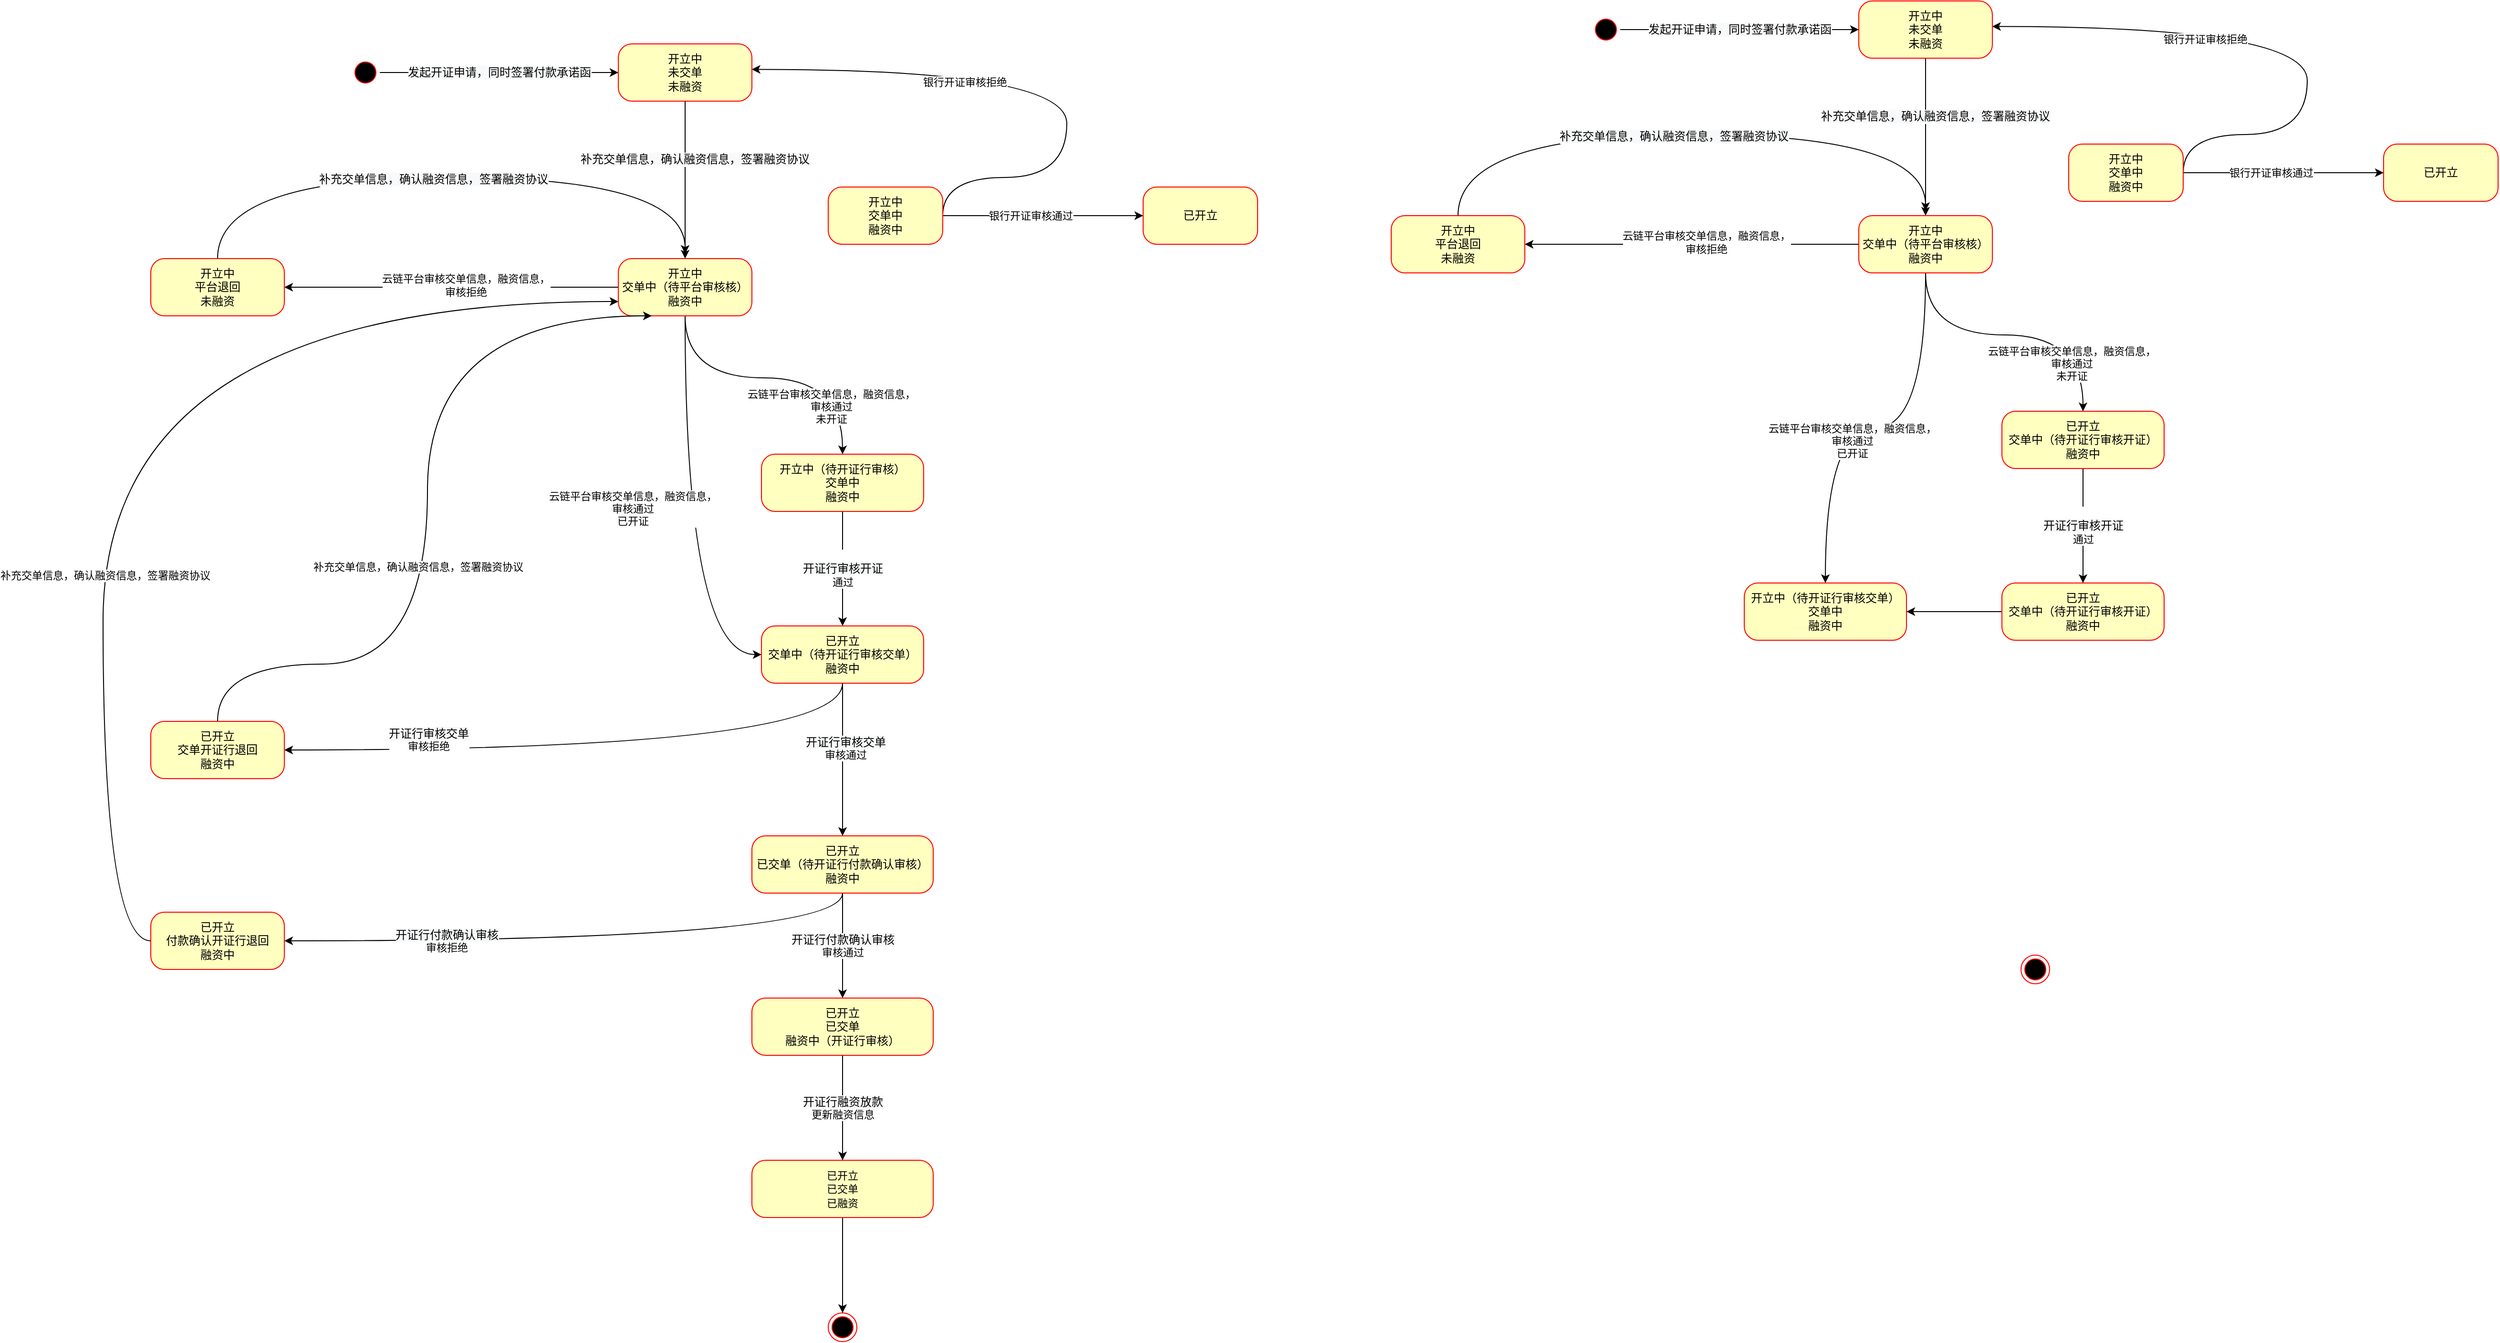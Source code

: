<mxfile version="20.2.7" type="github">
  <diagram name="Page-1" id="58cdce13-f638-feb5-8d6f-7d28b1aa9fa0">
    <mxGraphModel dx="6075" dy="3018" grid="1" gridSize="10" guides="1" tooltips="1" connect="1" arrows="1" fold="1" page="1" pageScale="1" pageWidth="1100" pageHeight="850" background="none" math="0" shadow="0">
      <root>
        <mxCell id="0" />
        <mxCell id="1" parent="0" />
        <mxCell id="3uuwmfyDLf794Hl5ZCdL-16" style="edgeStyle=orthogonalEdgeStyle;curved=1;rounded=0;orthogonalLoop=1;jettySize=auto;html=1;entryX=0;entryY=0.5;entryDx=0;entryDy=0;" parent="1" source="382b91b5511bd0f7-1" target="3uuwmfyDLf794Hl5ZCdL-9" edge="1">
          <mxGeometry relative="1" as="geometry" />
        </mxCell>
        <mxCell id="3uuwmfyDLf794Hl5ZCdL-18" value="&lt;span style=&quot;font-size: 12px; text-align: left; background-color: rgb(248, 249, 250);&quot;&gt;发起开证申请，同时签署付款承诺函&lt;/span&gt;" style="edgeLabel;html=1;align=center;verticalAlign=middle;resizable=0;points=[];" parent="3uuwmfyDLf794Hl5ZCdL-16" vertex="1" connectable="0">
          <mxGeometry x="0.077" y="-3" relative="1" as="geometry">
            <mxPoint x="-10" y="-3" as="offset" />
          </mxGeometry>
        </mxCell>
        <mxCell id="382b91b5511bd0f7-1" value="" style="ellipse;html=1;shape=startState;fillColor=#000000;strokeColor=#ff0000;rounded=1;shadow=0;comic=0;labelBackgroundColor=none;fontFamily=Verdana;fontSize=12;fontColor=#000000;align=center;direction=south;" parent="1" vertex="1">
          <mxGeometry x="90" y="-635" width="30" height="30" as="geometry" />
        </mxCell>
        <mxCell id="3uuwmfyDLf794Hl5ZCdL-6" value="银行开证审核通过" style="edgeStyle=orthogonalEdgeStyle;rounded=0;orthogonalLoop=1;jettySize=auto;html=1;curved=1;" parent="1" source="3uuwmfyDLf794Hl5ZCdL-3" target="3uuwmfyDLf794Hl5ZCdL-5" edge="1">
          <mxGeometry x="-0.125" relative="1" as="geometry">
            <mxPoint as="offset" />
          </mxGeometry>
        </mxCell>
        <mxCell id="3uuwmfyDLf794Hl5ZCdL-12" style="edgeStyle=orthogonalEdgeStyle;curved=1;rounded=0;orthogonalLoop=1;jettySize=auto;html=1;entryX=0.999;entryY=0.445;entryDx=0;entryDy=0;entryPerimeter=0;exitX=1;exitY=0.5;exitDx=0;exitDy=0;" parent="1" source="3uuwmfyDLf794Hl5ZCdL-3" target="3uuwmfyDLf794Hl5ZCdL-9" edge="1">
          <mxGeometry relative="1" as="geometry">
            <Array as="points">
              <mxPoint x="710" y="-510" />
              <mxPoint x="840" y="-510" />
              <mxPoint x="840" y="-623" />
            </Array>
          </mxGeometry>
        </mxCell>
        <mxCell id="3uuwmfyDLf794Hl5ZCdL-13" value="银行开证审核拒绝" style="edgeLabel;html=1;align=center;verticalAlign=middle;resizable=0;points=[];" parent="3uuwmfyDLf794Hl5ZCdL-12" vertex="1" connectable="0">
          <mxGeometry x="0.274" y="13" relative="1" as="geometry">
            <mxPoint as="offset" />
          </mxGeometry>
        </mxCell>
        <mxCell id="3uuwmfyDLf794Hl5ZCdL-3" value="开立中&lt;br&gt;交单中&lt;br&gt;融资中" style="rounded=1;whiteSpace=wrap;html=1;arcSize=24;fillColor=#ffffc0;strokeColor=#ff0000;shadow=0;comic=0;labelBackgroundColor=none;fontFamily=Verdana;fontSize=12;fontColor=#000000;align=center;" parent="1" vertex="1">
          <mxGeometry x="590" y="-500" width="120" height="60" as="geometry" />
        </mxCell>
        <mxCell id="3uuwmfyDLf794Hl5ZCdL-5" value="已开立" style="rounded=1;whiteSpace=wrap;html=1;arcSize=24;fillColor=#ffffc0;strokeColor=#ff0000;shadow=0;comic=0;labelBackgroundColor=none;fontFamily=Verdana;fontSize=12;fontColor=#000000;align=center;" parent="1" vertex="1">
          <mxGeometry x="920" y="-500" width="120" height="60" as="geometry" />
        </mxCell>
        <mxCell id="3uuwmfyDLf794Hl5ZCdL-14" style="edgeStyle=orthogonalEdgeStyle;curved=1;rounded=0;orthogonalLoop=1;jettySize=auto;html=1;entryX=0.5;entryY=0;entryDx=0;entryDy=0;" parent="1" source="3uuwmfyDLf794Hl5ZCdL-9" target="3uuwmfyDLf794Hl5ZCdL-19" edge="1">
          <mxGeometry relative="1" as="geometry">
            <Array as="points">
              <mxPoint x="440" y="-430" />
              <mxPoint x="440" y="-430" />
            </Array>
          </mxGeometry>
        </mxCell>
        <mxCell id="3uuwmfyDLf794Hl5ZCdL-15" value="&lt;span style=&quot;font-size: 12px; text-align: left; background-color: rgb(248, 249, 250);&quot;&gt;补充交单信息，确认融资信息，签署融资协议&lt;/span&gt;" style="edgeLabel;html=1;align=center;verticalAlign=middle;resizable=0;points=[];" parent="3uuwmfyDLf794Hl5ZCdL-14" vertex="1" connectable="0">
          <mxGeometry x="-0.474" y="16" relative="1" as="geometry">
            <mxPoint x="-6" y="17" as="offset" />
          </mxGeometry>
        </mxCell>
        <mxCell id="3uuwmfyDLf794Hl5ZCdL-9" value="&lt;div&gt;开立中&lt;/div&gt;&lt;div&gt;未交单&lt;/div&gt;&lt;div&gt;未融资&lt;/div&gt;" style="rounded=1;whiteSpace=wrap;html=1;arcSize=24;fillColor=#ffffc0;strokeColor=#ff0000;shadow=0;comic=0;labelBackgroundColor=none;fontFamily=Verdana;fontSize=12;fontColor=#000000;align=center;" parent="1" vertex="1">
          <mxGeometry x="370" y="-650" width="140" height="60" as="geometry" />
        </mxCell>
        <mxCell id="3uuwmfyDLf794Hl5ZCdL-22" value="" style="edgeStyle=orthogonalEdgeStyle;curved=1;rounded=0;orthogonalLoop=1;jettySize=auto;html=1;" parent="1" source="3uuwmfyDLf794Hl5ZCdL-19" target="3uuwmfyDLf794Hl5ZCdL-21" edge="1">
          <mxGeometry relative="1" as="geometry" />
        </mxCell>
        <mxCell id="3uuwmfyDLf794Hl5ZCdL-23" value="云链平台审核交单信息，融资信息，&lt;br&gt;审核通过&lt;br&gt;已开证" style="edgeLabel;html=1;align=center;verticalAlign=middle;resizable=0;points=[];" parent="3uuwmfyDLf794Hl5ZCdL-22" vertex="1" connectable="0">
          <mxGeometry x="-0.137" y="-1" relative="1" as="geometry">
            <mxPoint x="-54" y="14" as="offset" />
          </mxGeometry>
        </mxCell>
        <mxCell id="3uuwmfyDLf794Hl5ZCdL-24" style="rounded=0;orthogonalLoop=1;jettySize=auto;html=1;exitX=0;exitY=0.5;exitDx=0;exitDy=0;entryX=1;entryY=0.5;entryDx=0;entryDy=0;" parent="1" source="3uuwmfyDLf794Hl5ZCdL-19" target="3uuwmfyDLf794Hl5ZCdL-26" edge="1">
          <mxGeometry relative="1" as="geometry">
            <mxPoint x="90" y="-250" as="targetPoint" />
          </mxGeometry>
        </mxCell>
        <mxCell id="3uuwmfyDLf794Hl5ZCdL-25" value="云链平台审核交单信息，融资信息，&lt;br&gt;审核拒绝" style="edgeLabel;html=1;align=center;verticalAlign=middle;resizable=0;points=[];" parent="3uuwmfyDLf794Hl5ZCdL-24" vertex="1" connectable="0">
          <mxGeometry x="-0.085" y="-2" relative="1" as="geometry">
            <mxPoint as="offset" />
          </mxGeometry>
        </mxCell>
        <mxCell id="3uuwmfyDLf794Hl5ZCdL-32" style="edgeStyle=orthogonalEdgeStyle;curved=1;rounded=0;orthogonalLoop=1;jettySize=auto;html=1;entryX=0.5;entryY=0;entryDx=0;entryDy=0;" parent="1" source="3uuwmfyDLf794Hl5ZCdL-19" target="3uuwmfyDLf794Hl5ZCdL-30" edge="1">
          <mxGeometry relative="1" as="geometry">
            <Array as="points">
              <mxPoint x="440" y="-300" />
              <mxPoint x="605" y="-300" />
            </Array>
          </mxGeometry>
        </mxCell>
        <mxCell id="3uuwmfyDLf794Hl5ZCdL-33" value="云链平台审核交单信息，融资信息，&lt;br&gt;审核通过&lt;br&gt;未开证" style="edgeLabel;html=1;align=center;verticalAlign=middle;resizable=0;points=[];" parent="3uuwmfyDLf794Hl5ZCdL-32" vertex="1" connectable="0">
          <mxGeometry x="0.311" y="-16" relative="1" as="geometry">
            <mxPoint x="15" y="14" as="offset" />
          </mxGeometry>
        </mxCell>
        <mxCell id="3uuwmfyDLf794Hl5ZCdL-19" value="&lt;div&gt;开立中&lt;/div&gt;&lt;div&gt;交单中（待平台审核核）&lt;/div&gt;&lt;div&gt;融资中&lt;/div&gt;" style="rounded=1;whiteSpace=wrap;html=1;arcSize=24;fillColor=#ffffc0;strokeColor=#ff0000;shadow=0;comic=0;labelBackgroundColor=none;fontFamily=Verdana;fontSize=12;fontColor=#000000;align=center;" parent="1" vertex="1">
          <mxGeometry x="370" y="-425" width="140" height="60" as="geometry" />
        </mxCell>
        <mxCell id="3uuwmfyDLf794Hl5ZCdL-21" value="&lt;div&gt;开立中（待开证行审核交单）&lt;/div&gt;&lt;div&gt;交单中&lt;/div&gt;&lt;div&gt;融资中&lt;/div&gt;" style="rounded=1;whiteSpace=wrap;html=1;arcSize=24;fillColor=#ffffc0;strokeColor=#ff0000;shadow=0;comic=0;labelBackgroundColor=none;fontFamily=Verdana;fontSize=12;fontColor=#000000;align=center;" parent="1" vertex="1">
          <mxGeometry x="250" y="-40" width="170" height="60" as="geometry" />
        </mxCell>
        <mxCell id="3uuwmfyDLf794Hl5ZCdL-28" style="edgeStyle=orthogonalEdgeStyle;curved=1;rounded=0;orthogonalLoop=1;jettySize=auto;html=1;" parent="1" source="3uuwmfyDLf794Hl5ZCdL-26" edge="1">
          <mxGeometry relative="1" as="geometry">
            <mxPoint x="440" y="-430" as="targetPoint" />
            <Array as="points">
              <mxPoint x="-50" y="-510" />
              <mxPoint x="440" y="-510" />
            </Array>
          </mxGeometry>
        </mxCell>
        <mxCell id="3uuwmfyDLf794Hl5ZCdL-29" value="&lt;span style=&quot;font-size: 12px; text-align: left; background-color: rgb(248, 249, 250);&quot;&gt;补充交单信息，确认融资信息，签署融资协议&lt;/span&gt;" style="edgeLabel;html=1;align=center;verticalAlign=middle;resizable=0;points=[];" parent="3uuwmfyDLf794Hl5ZCdL-28" vertex="1" connectable="0">
          <mxGeometry x="-0.051" y="-2" relative="1" as="geometry">
            <mxPoint as="offset" />
          </mxGeometry>
        </mxCell>
        <mxCell id="3uuwmfyDLf794Hl5ZCdL-26" value="&lt;div&gt;开立中&lt;/div&gt;&lt;div&gt;平台退回&lt;/div&gt;&lt;div&gt;未融资&lt;/div&gt;" style="rounded=1;whiteSpace=wrap;html=1;arcSize=24;fillColor=#ffffc0;strokeColor=#ff0000;shadow=0;comic=0;labelBackgroundColor=none;fontFamily=Verdana;fontSize=12;fontColor=#000000;align=center;" parent="1" vertex="1">
          <mxGeometry x="-120" y="-425" width="140" height="60" as="geometry" />
        </mxCell>
        <mxCell id="3uuwmfyDLf794Hl5ZCdL-36" value="&lt;br&gt;&lt;span style=&quot;color: rgb(0, 0, 0); font-family: Verdana; font-size: 12px; font-style: normal; font-variant-ligatures: normal; font-variant-caps: normal; font-weight: 400; letter-spacing: normal; orphans: 2; text-align: center; text-indent: 0px; text-transform: none; widows: 2; word-spacing: 0px; -webkit-text-stroke-width: 0px; background-color: rgb(248, 249, 250); text-decoration-thickness: initial; text-decoration-style: initial; text-decoration-color: initial; float: none; display: inline !important;&quot;&gt;开证行审核开证&lt;/span&gt;&lt;br&gt;通过" style="edgeStyle=orthogonalEdgeStyle;curved=1;rounded=0;orthogonalLoop=1;jettySize=auto;html=1;" parent="1" source="3uuwmfyDLf794Hl5ZCdL-30" target="3uuwmfyDLf794Hl5ZCdL-35" edge="1">
          <mxGeometry relative="1" as="geometry" />
        </mxCell>
        <mxCell id="3uuwmfyDLf794Hl5ZCdL-30" value="&lt;div&gt;已开立&lt;/div&gt;&lt;div&gt;交单中（待开证行审核开证）&lt;/div&gt;&lt;div&gt;融资中&lt;/div&gt;" style="rounded=1;whiteSpace=wrap;html=1;arcSize=24;fillColor=#ffffc0;strokeColor=#ff0000;shadow=0;comic=0;labelBackgroundColor=none;fontFamily=Verdana;fontSize=12;fontColor=#000000;align=center;" parent="1" vertex="1">
          <mxGeometry x="520" y="-220" width="170" height="60" as="geometry" />
        </mxCell>
        <mxCell id="3uuwmfyDLf794Hl5ZCdL-34" value="&lt;div style=&quot;color: rgb(0, 0, 0); font-family: Verdana; font-size: 12px; font-style: normal; font-variant-ligatures: normal; font-variant-caps: normal; font-weight: 400; letter-spacing: normal; orphans: 2; text-align: center; text-indent: 0px; text-transform: none; widows: 2; word-spacing: 0px; -webkit-text-stroke-width: 0px; background-color: rgb(248, 249, 250); text-decoration-thickness: initial; text-decoration-style: initial; text-decoration-color: initial;&quot;&gt;&lt;br&gt;&lt;/div&gt;" style="text;whiteSpace=wrap;html=1;" parent="1" vertex="1">
          <mxGeometry x="300" y="-120" width="150" height="70" as="geometry" />
        </mxCell>
        <mxCell id="3uuwmfyDLf794Hl5ZCdL-37" style="edgeStyle=orthogonalEdgeStyle;curved=1;rounded=0;orthogonalLoop=1;jettySize=auto;html=1;entryX=1;entryY=0.5;entryDx=0;entryDy=0;" parent="1" source="3uuwmfyDLf794Hl5ZCdL-35" target="3uuwmfyDLf794Hl5ZCdL-21" edge="1">
          <mxGeometry relative="1" as="geometry">
            <mxPoint x="500" y="-80" as="targetPoint" />
          </mxGeometry>
        </mxCell>
        <mxCell id="3uuwmfyDLf794Hl5ZCdL-35" value="&lt;div&gt;已开立&lt;/div&gt;&lt;div&gt;交单中（待开证行审核开证）&lt;/div&gt;&lt;div&gt;融资中&lt;/div&gt;" style="rounded=1;whiteSpace=wrap;html=1;arcSize=24;fillColor=#ffffc0;strokeColor=#ff0000;shadow=0;comic=0;labelBackgroundColor=none;fontFamily=Verdana;fontSize=12;fontColor=#000000;align=center;" parent="1" vertex="1">
          <mxGeometry x="520" y="-40" width="170" height="60" as="geometry" />
        </mxCell>
        <mxCell id="qyGLDKzgVn_n5ziqoG-q-1" style="edgeStyle=orthogonalEdgeStyle;curved=1;rounded=0;orthogonalLoop=1;jettySize=auto;html=1;entryX=0;entryY=0.5;entryDx=0;entryDy=0;" edge="1" parent="1" source="qyGLDKzgVn_n5ziqoG-q-3" target="qyGLDKzgVn_n5ziqoG-q-12">
          <mxGeometry relative="1" as="geometry" />
        </mxCell>
        <mxCell id="qyGLDKzgVn_n5ziqoG-q-2" value="&lt;span style=&quot;font-size: 12px; text-align: left; background-color: rgb(248, 249, 250);&quot;&gt;发起开证申请，同时签署付款承诺函&lt;/span&gt;" style="edgeLabel;html=1;align=center;verticalAlign=middle;resizable=0;points=[];" vertex="1" connectable="0" parent="qyGLDKzgVn_n5ziqoG-q-1">
          <mxGeometry x="0.077" y="-3" relative="1" as="geometry">
            <mxPoint x="-10" y="-3" as="offset" />
          </mxGeometry>
        </mxCell>
        <mxCell id="qyGLDKzgVn_n5ziqoG-q-3" value="" style="ellipse;html=1;shape=startState;fillColor=#000000;strokeColor=#ff0000;rounded=1;shadow=0;comic=0;labelBackgroundColor=none;fontFamily=Verdana;fontSize=12;fontColor=#000000;align=center;direction=south;" vertex="1" parent="1">
          <mxGeometry x="-1210" y="-590" width="30" height="30" as="geometry" />
        </mxCell>
        <mxCell id="qyGLDKzgVn_n5ziqoG-q-4" value="" style="ellipse;html=1;shape=endState;fillColor=#000000;strokeColor=#ff0000;" vertex="1" parent="1">
          <mxGeometry x="-710" y="725" width="30" height="30" as="geometry" />
        </mxCell>
        <mxCell id="qyGLDKzgVn_n5ziqoG-q-5" value="银行开证审核通过" style="edgeStyle=orthogonalEdgeStyle;rounded=0;orthogonalLoop=1;jettySize=auto;html=1;curved=1;" edge="1" parent="1" source="qyGLDKzgVn_n5ziqoG-q-8" target="qyGLDKzgVn_n5ziqoG-q-9">
          <mxGeometry x="-0.125" relative="1" as="geometry">
            <mxPoint as="offset" />
          </mxGeometry>
        </mxCell>
        <mxCell id="qyGLDKzgVn_n5ziqoG-q-6" style="edgeStyle=orthogonalEdgeStyle;curved=1;rounded=0;orthogonalLoop=1;jettySize=auto;html=1;entryX=0.999;entryY=0.445;entryDx=0;entryDy=0;entryPerimeter=0;exitX=1;exitY=0.5;exitDx=0;exitDy=0;" edge="1" parent="1" source="qyGLDKzgVn_n5ziqoG-q-8" target="qyGLDKzgVn_n5ziqoG-q-12">
          <mxGeometry relative="1" as="geometry">
            <Array as="points">
              <mxPoint x="-590" y="-465" />
              <mxPoint x="-460" y="-465" />
              <mxPoint x="-460" y="-578" />
            </Array>
          </mxGeometry>
        </mxCell>
        <mxCell id="qyGLDKzgVn_n5ziqoG-q-7" value="银行开证审核拒绝" style="edgeLabel;html=1;align=center;verticalAlign=middle;resizable=0;points=[];" vertex="1" connectable="0" parent="qyGLDKzgVn_n5ziqoG-q-6">
          <mxGeometry x="0.274" y="13" relative="1" as="geometry">
            <mxPoint as="offset" />
          </mxGeometry>
        </mxCell>
        <mxCell id="qyGLDKzgVn_n5ziqoG-q-8" value="开立中&lt;br&gt;交单中&lt;br&gt;融资中" style="rounded=1;whiteSpace=wrap;html=1;arcSize=24;fillColor=#ffffc0;strokeColor=#ff0000;shadow=0;comic=0;labelBackgroundColor=none;fontFamily=Verdana;fontSize=12;fontColor=#000000;align=center;" vertex="1" parent="1">
          <mxGeometry x="-710" y="-455" width="120" height="60" as="geometry" />
        </mxCell>
        <mxCell id="qyGLDKzgVn_n5ziqoG-q-9" value="已开立" style="rounded=1;whiteSpace=wrap;html=1;arcSize=24;fillColor=#ffffc0;strokeColor=#ff0000;shadow=0;comic=0;labelBackgroundColor=none;fontFamily=Verdana;fontSize=12;fontColor=#000000;align=center;" vertex="1" parent="1">
          <mxGeometry x="-380" y="-455" width="120" height="60" as="geometry" />
        </mxCell>
        <mxCell id="qyGLDKzgVn_n5ziqoG-q-10" style="edgeStyle=orthogonalEdgeStyle;curved=1;rounded=0;orthogonalLoop=1;jettySize=auto;html=1;entryX=0.5;entryY=0;entryDx=0;entryDy=0;" edge="1" parent="1" source="qyGLDKzgVn_n5ziqoG-q-12" target="qyGLDKzgVn_n5ziqoG-q-19">
          <mxGeometry relative="1" as="geometry">
            <Array as="points">
              <mxPoint x="-860" y="-385" />
              <mxPoint x="-860" y="-385" />
            </Array>
          </mxGeometry>
        </mxCell>
        <mxCell id="qyGLDKzgVn_n5ziqoG-q-11" value="&lt;span style=&quot;font-size: 12px; text-align: left; background-color: rgb(248, 249, 250);&quot;&gt;补充交单信息，确认融资信息，签署融资协议&lt;/span&gt;" style="edgeLabel;html=1;align=center;verticalAlign=middle;resizable=0;points=[];" vertex="1" connectable="0" parent="qyGLDKzgVn_n5ziqoG-q-10">
          <mxGeometry x="-0.474" y="16" relative="1" as="geometry">
            <mxPoint x="-6" y="17" as="offset" />
          </mxGeometry>
        </mxCell>
        <mxCell id="qyGLDKzgVn_n5ziqoG-q-12" value="&lt;div&gt;开立中&lt;/div&gt;&lt;div&gt;未交单&lt;/div&gt;&lt;div&gt;未融资&lt;/div&gt;" style="rounded=1;whiteSpace=wrap;html=1;arcSize=24;fillColor=#ffffc0;strokeColor=#ff0000;shadow=0;comic=0;labelBackgroundColor=none;fontFamily=Verdana;fontSize=12;fontColor=#000000;align=center;" vertex="1" parent="1">
          <mxGeometry x="-930" y="-605" width="140" height="60" as="geometry" />
        </mxCell>
        <mxCell id="qyGLDKzgVn_n5ziqoG-q-13" value="" style="edgeStyle=orthogonalEdgeStyle;curved=1;rounded=0;orthogonalLoop=1;jettySize=auto;html=1;entryX=0;entryY=0.5;entryDx=0;entryDy=0;entryPerimeter=0;" edge="1" parent="1" source="qyGLDKzgVn_n5ziqoG-q-19" target="qyGLDKzgVn_n5ziqoG-q-29">
          <mxGeometry relative="1" as="geometry">
            <mxPoint x="-790" y="45" as="targetPoint" />
            <Array as="points">
              <mxPoint x="-860" y="35" />
            </Array>
          </mxGeometry>
        </mxCell>
        <mxCell id="qyGLDKzgVn_n5ziqoG-q-14" value="云链平台审核交单信息，融资信息，&lt;br&gt;审核通过&lt;br&gt;已开证" style="edgeLabel;html=1;align=center;verticalAlign=middle;resizable=0;points=[];" vertex="1" connectable="0" parent="qyGLDKzgVn_n5ziqoG-q-13">
          <mxGeometry x="-0.137" y="-1" relative="1" as="geometry">
            <mxPoint x="-54" y="14" as="offset" />
          </mxGeometry>
        </mxCell>
        <mxCell id="qyGLDKzgVn_n5ziqoG-q-15" style="rounded=0;orthogonalLoop=1;jettySize=auto;html=1;exitX=0;exitY=0.5;exitDx=0;exitDy=0;entryX=1;entryY=0.5;entryDx=0;entryDy=0;" edge="1" parent="1" source="qyGLDKzgVn_n5ziqoG-q-19" target="qyGLDKzgVn_n5ziqoG-q-22">
          <mxGeometry relative="1" as="geometry">
            <mxPoint x="-1210" y="-205" as="targetPoint" />
          </mxGeometry>
        </mxCell>
        <mxCell id="qyGLDKzgVn_n5ziqoG-q-16" value="云链平台审核交单信息，融资信息，&lt;br&gt;审核拒绝" style="edgeLabel;html=1;align=center;verticalAlign=middle;resizable=0;points=[];" vertex="1" connectable="0" parent="qyGLDKzgVn_n5ziqoG-q-15">
          <mxGeometry x="-0.085" y="-2" relative="1" as="geometry">
            <mxPoint as="offset" />
          </mxGeometry>
        </mxCell>
        <mxCell id="qyGLDKzgVn_n5ziqoG-q-17" style="edgeStyle=orthogonalEdgeStyle;curved=1;rounded=0;orthogonalLoop=1;jettySize=auto;html=1;entryX=0.5;entryY=0;entryDx=0;entryDy=0;" edge="1" parent="1" source="qyGLDKzgVn_n5ziqoG-q-19" target="qyGLDKzgVn_n5ziqoG-q-24">
          <mxGeometry relative="1" as="geometry">
            <Array as="points">
              <mxPoint x="-860" y="-255" />
              <mxPoint x="-695" y="-255" />
            </Array>
          </mxGeometry>
        </mxCell>
        <mxCell id="qyGLDKzgVn_n5ziqoG-q-18" value="云链平台审核交单信息，融资信息，&lt;br&gt;审核通过&lt;br&gt;未开证" style="edgeLabel;html=1;align=center;verticalAlign=middle;resizable=0;points=[];" vertex="1" connectable="0" parent="qyGLDKzgVn_n5ziqoG-q-17">
          <mxGeometry x="0.311" y="-16" relative="1" as="geometry">
            <mxPoint x="15" y="14" as="offset" />
          </mxGeometry>
        </mxCell>
        <mxCell id="qyGLDKzgVn_n5ziqoG-q-19" value="&lt;div&gt;开立中&lt;/div&gt;&lt;div&gt;交单中（待平台审核核）&lt;/div&gt;&lt;div&gt;融资中&lt;/div&gt;" style="rounded=1;whiteSpace=wrap;html=1;arcSize=24;fillColor=#ffffc0;strokeColor=#ff0000;shadow=0;comic=0;labelBackgroundColor=none;fontFamily=Verdana;fontSize=12;fontColor=#000000;align=center;" vertex="1" parent="1">
          <mxGeometry x="-930" y="-380" width="140" height="60" as="geometry" />
        </mxCell>
        <mxCell id="qyGLDKzgVn_n5ziqoG-q-20" style="edgeStyle=orthogonalEdgeStyle;curved=1;rounded=0;orthogonalLoop=1;jettySize=auto;html=1;" edge="1" parent="1" source="qyGLDKzgVn_n5ziqoG-q-22">
          <mxGeometry relative="1" as="geometry">
            <mxPoint x="-860" y="-385" as="targetPoint" />
            <Array as="points">
              <mxPoint x="-1350" y="-465" />
              <mxPoint x="-860" y="-465" />
            </Array>
          </mxGeometry>
        </mxCell>
        <mxCell id="qyGLDKzgVn_n5ziqoG-q-21" value="&lt;span style=&quot;font-size: 12px; text-align: left; background-color: rgb(248, 249, 250);&quot;&gt;补充交单信息，确认融资信息，签署融资协议&lt;/span&gt;" style="edgeLabel;html=1;align=center;verticalAlign=middle;resizable=0;points=[];" vertex="1" connectable="0" parent="qyGLDKzgVn_n5ziqoG-q-20">
          <mxGeometry x="-0.051" y="-2" relative="1" as="geometry">
            <mxPoint as="offset" />
          </mxGeometry>
        </mxCell>
        <mxCell id="qyGLDKzgVn_n5ziqoG-q-22" value="&lt;div&gt;开立中&lt;/div&gt;&lt;div&gt;平台退回&lt;/div&gt;&lt;div&gt;未融资&lt;/div&gt;" style="rounded=1;whiteSpace=wrap;html=1;arcSize=24;fillColor=#ffffc0;strokeColor=#ff0000;shadow=0;comic=0;labelBackgroundColor=none;fontFamily=Verdana;fontSize=12;fontColor=#000000;align=center;" vertex="1" parent="1">
          <mxGeometry x="-1420" y="-380" width="140" height="60" as="geometry" />
        </mxCell>
        <mxCell id="qyGLDKzgVn_n5ziqoG-q-23" value="&lt;br&gt;&lt;span style=&quot;color: rgb(0, 0, 0); font-family: Verdana; font-size: 12px; font-style: normal; font-variant-ligatures: normal; font-variant-caps: normal; font-weight: 400; letter-spacing: normal; orphans: 2; text-align: center; text-indent: 0px; text-transform: none; widows: 2; word-spacing: 0px; -webkit-text-stroke-width: 0px; background-color: rgb(248, 249, 250); text-decoration-thickness: initial; text-decoration-style: initial; text-decoration-color: initial; float: none; display: inline !important;&quot;&gt;开证行审核开证&lt;/span&gt;&lt;br&gt;通过" style="edgeStyle=orthogonalEdgeStyle;curved=1;rounded=0;orthogonalLoop=1;jettySize=auto;html=1;" edge="1" parent="1" source="qyGLDKzgVn_n5ziqoG-q-24" target="qyGLDKzgVn_n5ziqoG-q-29">
          <mxGeometry relative="1" as="geometry" />
        </mxCell>
        <mxCell id="qyGLDKzgVn_n5ziqoG-q-24" value="&lt;div&gt;开立中（待开证行审核）&lt;/div&gt;&lt;div&gt;交单中&lt;/div&gt;&lt;div&gt;融资中&lt;/div&gt;" style="rounded=1;whiteSpace=wrap;html=1;arcSize=24;fillColor=#ffffc0;strokeColor=#ff0000;shadow=0;comic=0;labelBackgroundColor=none;fontFamily=Verdana;fontSize=12;fontColor=#000000;align=center;" vertex="1" parent="1">
          <mxGeometry x="-780" y="-175" width="170" height="60" as="geometry" />
        </mxCell>
        <mxCell id="qyGLDKzgVn_n5ziqoG-q-25" value="" style="edgeStyle=orthogonalEdgeStyle;curved=1;rounded=0;orthogonalLoop=1;jettySize=auto;html=1;" edge="1" parent="1" source="qyGLDKzgVn_n5ziqoG-q-29" target="qyGLDKzgVn_n5ziqoG-q-33">
          <mxGeometry relative="1" as="geometry" />
        </mxCell>
        <mxCell id="qyGLDKzgVn_n5ziqoG-q-26" value="&lt;span style=&quot;font-size: 12px; font-family: Verdana; background-color: rgb(248, 249, 250);&quot;&gt;开证行审核交单&lt;/span&gt;&lt;br&gt;审核通过" style="edgeLabel;html=1;align=center;verticalAlign=middle;resizable=0;points=[];" vertex="1" connectable="0" parent="qyGLDKzgVn_n5ziqoG-q-25">
          <mxGeometry x="-0.158" y="3" relative="1" as="geometry">
            <mxPoint as="offset" />
          </mxGeometry>
        </mxCell>
        <mxCell id="qyGLDKzgVn_n5ziqoG-q-27" style="edgeStyle=orthogonalEdgeStyle;curved=1;rounded=0;orthogonalLoop=1;jettySize=auto;html=1;entryX=1;entryY=0.5;entryDx=0;entryDy=0;" edge="1" parent="1" source="qyGLDKzgVn_n5ziqoG-q-29" target="qyGLDKzgVn_n5ziqoG-q-41">
          <mxGeometry relative="1" as="geometry">
            <mxPoint x="-440" y="215" as="targetPoint" />
            <Array as="points">
              <mxPoint x="-695" y="135" />
            </Array>
          </mxGeometry>
        </mxCell>
        <mxCell id="qyGLDKzgVn_n5ziqoG-q-28" value="&lt;span style=&quot;font-size: 12px; font-family: Verdana; background-color: rgb(248, 249, 250);&quot;&gt;开证行审核交单&lt;/span&gt;&lt;br&gt;审核拒绝" style="edgeLabel;html=1;align=center;verticalAlign=middle;resizable=0;points=[];" vertex="1" connectable="0" parent="qyGLDKzgVn_n5ziqoG-q-27">
          <mxGeometry x="0.539" y="-11" relative="1" as="geometry">
            <mxPoint as="offset" />
          </mxGeometry>
        </mxCell>
        <mxCell id="qyGLDKzgVn_n5ziqoG-q-29" value="&lt;div&gt;已开立&lt;/div&gt;&lt;div&gt;交单中（待开证行审核交单）&lt;/div&gt;&lt;div&gt;融资中&lt;/div&gt;" style="rounded=1;whiteSpace=wrap;html=1;arcSize=24;fillColor=#ffffc0;strokeColor=#ff0000;shadow=0;comic=0;labelBackgroundColor=none;fontFamily=Verdana;fontSize=12;fontColor=#000000;align=center;" vertex="1" parent="1">
          <mxGeometry x="-780" y="5" width="170" height="60" as="geometry" />
        </mxCell>
        <mxCell id="qyGLDKzgVn_n5ziqoG-q-30" value="&lt;span style=&quot;color: rgb(0, 0, 0); font-size: 12px; font-style: normal; font-variant-ligatures: normal; font-variant-caps: normal; font-weight: 400; letter-spacing: normal; orphans: 2; text-align: center; text-indent: 0px; text-transform: none; widows: 2; word-spacing: 0px; -webkit-text-stroke-width: 0px; text-decoration-thickness: initial; text-decoration-style: initial; text-decoration-color: initial; font-family: Verdana; background-color: rgb(248, 249, 250);&quot;&gt;开证行付款确认审核&lt;/span&gt;&lt;br style=&quot;color: rgb(0, 0, 0); font-family: Helvetica; font-size: 11px; font-style: normal; font-variant-ligatures: normal; font-variant-caps: normal; font-weight: 400; letter-spacing: normal; orphans: 2; text-align: center; text-indent: 0px; text-transform: none; widows: 2; word-spacing: 0px; -webkit-text-stroke-width: 0px; text-decoration-thickness: initial; text-decoration-style: initial; text-decoration-color: initial;&quot;&gt;&lt;span style=&quot;color: rgb(0, 0, 0); font-family: Helvetica; font-size: 11px; font-style: normal; font-variant-ligatures: normal; font-variant-caps: normal; font-weight: 400; letter-spacing: normal; orphans: 2; text-align: center; text-indent: 0px; text-transform: none; widows: 2; word-spacing: 0px; -webkit-text-stroke-width: 0px; background-color: rgb(255, 255, 255); text-decoration-thickness: initial; text-decoration-style: initial; text-decoration-color: initial; float: none; display: inline !important;&quot;&gt;审核通过&lt;/span&gt;" style="edgeStyle=orthogonalEdgeStyle;curved=1;rounded=0;orthogonalLoop=1;jettySize=auto;html=1;" edge="1" parent="1" source="qyGLDKzgVn_n5ziqoG-q-33" target="qyGLDKzgVn_n5ziqoG-q-35">
          <mxGeometry relative="1" as="geometry" />
        </mxCell>
        <mxCell id="qyGLDKzgVn_n5ziqoG-q-31" style="edgeStyle=orthogonalEdgeStyle;curved=1;rounded=0;orthogonalLoop=1;jettySize=auto;html=1;entryX=1;entryY=0.5;entryDx=0;entryDy=0;" edge="1" parent="1" source="qyGLDKzgVn_n5ziqoG-q-33" target="qyGLDKzgVn_n5ziqoG-q-44">
          <mxGeometry relative="1" as="geometry">
            <mxPoint x="-970" y="375" as="targetPoint" />
            <Array as="points">
              <mxPoint x="-695" y="335" />
            </Array>
          </mxGeometry>
        </mxCell>
        <mxCell id="qyGLDKzgVn_n5ziqoG-q-32" value="&lt;span style=&quot;font-size: 12px; font-family: Verdana; background-color: rgb(248, 249, 250);&quot;&gt;开证行付款确认审核&lt;/span&gt;&lt;br&gt;审核拒绝" style="edgeLabel;html=1;align=center;verticalAlign=middle;resizable=0;points=[];" vertex="1" connectable="0" parent="qyGLDKzgVn_n5ziqoG-q-31">
          <mxGeometry x="0.494" y="23" relative="1" as="geometry">
            <mxPoint x="9" y="-23" as="offset" />
          </mxGeometry>
        </mxCell>
        <mxCell id="qyGLDKzgVn_n5ziqoG-q-33" value="&lt;div&gt;已开立&lt;/div&gt;&lt;div&gt;已交单（待开证行付款确认审核）&lt;/div&gt;&lt;div&gt;融资中&lt;/div&gt;" style="rounded=1;whiteSpace=wrap;html=1;arcSize=24;fillColor=#ffffc0;strokeColor=#ff0000;shadow=0;comic=0;labelBackgroundColor=none;fontFamily=Verdana;fontSize=12;fontColor=#000000;align=center;" vertex="1" parent="1">
          <mxGeometry x="-790" y="225" width="190" height="60" as="geometry" />
        </mxCell>
        <mxCell id="qyGLDKzgVn_n5ziqoG-q-34" value="&lt;span style=&quot;color: rgb(0, 0, 0); font-size: 12px; font-style: normal; font-variant-ligatures: normal; font-variant-caps: normal; font-weight: 400; letter-spacing: normal; orphans: 2; text-align: center; text-indent: 0px; text-transform: none; widows: 2; word-spacing: 0px; -webkit-text-stroke-width: 0px; text-decoration-thickness: initial; text-decoration-style: initial; text-decoration-color: initial; font-family: Verdana; background-color: rgb(248, 249, 250);&quot;&gt;开证行融资放款&lt;br&gt;&lt;/span&gt;更新融资信息" style="edgeStyle=orthogonalEdgeStyle;curved=1;rounded=0;orthogonalLoop=1;jettySize=auto;html=1;" edge="1" parent="1" source="qyGLDKzgVn_n5ziqoG-q-35" target="qyGLDKzgVn_n5ziqoG-q-37">
          <mxGeometry relative="1" as="geometry" />
        </mxCell>
        <mxCell id="qyGLDKzgVn_n5ziqoG-q-35" value="&lt;div&gt;已开立&lt;/div&gt;&lt;div&gt;已交单&lt;/div&gt;&lt;div&gt;融资中（开证行审核）&lt;/div&gt;" style="rounded=1;whiteSpace=wrap;html=1;arcSize=24;fillColor=#ffffc0;strokeColor=#ff0000;shadow=0;comic=0;labelBackgroundColor=none;fontFamily=Verdana;fontSize=12;fontColor=#000000;align=center;" vertex="1" parent="1">
          <mxGeometry x="-790" y="395" width="190" height="60" as="geometry" />
        </mxCell>
        <mxCell id="qyGLDKzgVn_n5ziqoG-q-36" style="edgeStyle=orthogonalEdgeStyle;curved=1;rounded=0;orthogonalLoop=1;jettySize=auto;html=1;entryX=0.5;entryY=0;entryDx=0;entryDy=0;" edge="1" parent="1" source="qyGLDKzgVn_n5ziqoG-q-37" target="qyGLDKzgVn_n5ziqoG-q-4">
          <mxGeometry relative="1" as="geometry" />
        </mxCell>
        <mxCell id="qyGLDKzgVn_n5ziqoG-q-37" value="&lt;div&gt;&lt;font face=&quot;Helvetica&quot;&gt;&lt;span style=&quot;font-size: 11px;&quot;&gt;已开立&lt;/span&gt;&lt;/font&gt;&lt;/div&gt;&lt;div&gt;&lt;font face=&quot;Helvetica&quot;&gt;&lt;span style=&quot;font-size: 11px;&quot;&gt;已交单&lt;/span&gt;&lt;/font&gt;&lt;/div&gt;&lt;div&gt;&lt;font face=&quot;Helvetica&quot;&gt;&lt;span style=&quot;font-size: 11px;&quot;&gt;已融资&lt;/span&gt;&lt;/font&gt;&lt;/div&gt;" style="rounded=1;whiteSpace=wrap;html=1;arcSize=24;fillColor=#ffffc0;strokeColor=#ff0000;shadow=0;comic=0;labelBackgroundColor=none;fontFamily=Verdana;fontSize=12;fontColor=#000000;align=center;" vertex="1" parent="1">
          <mxGeometry x="-790" y="565" width="190" height="60" as="geometry" />
        </mxCell>
        <mxCell id="qyGLDKzgVn_n5ziqoG-q-38" style="edgeStyle=orthogonalEdgeStyle;curved=1;rounded=0;orthogonalLoop=1;jettySize=auto;html=1;entryX=0.25;entryY=1;entryDx=0;entryDy=0;exitX=0.5;exitY=0;exitDx=0;exitDy=0;" edge="1" parent="1" source="qyGLDKzgVn_n5ziqoG-q-41" target="qyGLDKzgVn_n5ziqoG-q-19">
          <mxGeometry relative="1" as="geometry">
            <Array as="points">
              <mxPoint x="-1350" y="45" />
              <mxPoint x="-1130" y="45" />
              <mxPoint x="-1130" y="-320" />
            </Array>
          </mxGeometry>
        </mxCell>
        <mxCell id="qyGLDKzgVn_n5ziqoG-q-39" value="&lt;span style=&quot;color: rgba(0, 0, 0, 0); font-family: monospace; font-size: 0px; text-align: start; background-color: rgb(248, 249, 250);&quot;&gt;%3CmxGraphModel%3E%3Croot%3E%3CmxCell%20id%3D%220%22%2F%3E%3CmxCell%20id%3D%221%22%20parent%3D%220%22%2F%3E%3CmxCell%20id%3D%222%22%20value%3D%22%26lt%3Bspan%20style%3D%26quot%3Bfont-size%3A%2012px%3B%20text-align%3A%20left%3B%20background-color%3A%20rgb(248%2C%20249%2C%20250)%3B%26quot%3B%26gt%3B%E8%A1%A5%E5%85%85%E4%BA%A4%E5%8D%95%E4%BF%A1%E6%81%AF%EF%BC%8C%E7%A1%AE%E8%AE%A4%E8%9E%8D%E8%B5%84%E4%BF%A1%E6%81%AF%EF%BC%8C%E7%AD%BE%E7%BD%B2%E8%9E%8D%E8%B5%84%E5%8D%8F%E8%AE%AE%26lt%3B%2Fspan%26gt%3B%22%20style%3D%22edgeLabel%3Bhtml%3D1%3Balign%3Dcenter%3BverticalAlign%3Dmiddle%3Bresizable%3D0%3Bpoints%3D%5B%5D%3B%22%20vertex%3D%221%22%20connectable%3D%220%22%20parent%3D%221%22%3E%3CmxGeometry%20x%3D%22176.429%22%20y%3D%22-508.0%22%20as%3D%22geometry%22%2F%3E%3C%2FmxCell%3E%3C%2Froot%3E%3C%2FmxGraphModel%3E&lt;/span&gt;" style="edgeLabel;html=1;align=center;verticalAlign=middle;resizable=0;points=[];" vertex="1" connectable="0" parent="qyGLDKzgVn_n5ziqoG-q-38">
          <mxGeometry x="-0.197" y="-24" relative="1" as="geometry">
            <mxPoint as="offset" />
          </mxGeometry>
        </mxCell>
        <mxCell id="qyGLDKzgVn_n5ziqoG-q-40" value="补充交单信息，确认融资信息，签署融资协议" style="edgeLabel;html=1;align=center;verticalAlign=middle;resizable=0;points=[];" vertex="1" connectable="0" parent="qyGLDKzgVn_n5ziqoG-q-38">
          <mxGeometry x="-0.224" y="-24" relative="1" as="geometry">
            <mxPoint x="-34" y="-41" as="offset" />
          </mxGeometry>
        </mxCell>
        <mxCell id="qyGLDKzgVn_n5ziqoG-q-41" value="&lt;div&gt;已开立&lt;/div&gt;&lt;div&gt;交单开证行退回&lt;/div&gt;&lt;div&gt;融资中&lt;/div&gt;" style="rounded=1;whiteSpace=wrap;html=1;arcSize=24;fillColor=#ffffc0;strokeColor=#ff0000;shadow=0;comic=0;labelBackgroundColor=none;fontFamily=Verdana;fontSize=12;fontColor=#000000;align=center;" vertex="1" parent="1">
          <mxGeometry x="-1420" y="105" width="140" height="60" as="geometry" />
        </mxCell>
        <mxCell id="qyGLDKzgVn_n5ziqoG-q-42" style="edgeStyle=orthogonalEdgeStyle;curved=1;rounded=0;orthogonalLoop=1;jettySize=auto;html=1;entryX=0;entryY=0.75;entryDx=0;entryDy=0;" edge="1" parent="1" source="qyGLDKzgVn_n5ziqoG-q-44" target="qyGLDKzgVn_n5ziqoG-q-19">
          <mxGeometry relative="1" as="geometry">
            <mxPoint x="-940" y="-335" as="targetPoint" />
            <Array as="points">
              <mxPoint x="-1470" y="335" />
              <mxPoint x="-1470" y="-335" />
            </Array>
          </mxGeometry>
        </mxCell>
        <mxCell id="qyGLDKzgVn_n5ziqoG-q-43" value="补充交单信息，确认融资信息，签署融资协议" style="edgeLabel;html=1;align=center;verticalAlign=middle;resizable=0;points=[];" vertex="1" connectable="0" parent="qyGLDKzgVn_n5ziqoG-q-42">
          <mxGeometry x="-0.312" y="-2" relative="1" as="geometry">
            <mxPoint as="offset" />
          </mxGeometry>
        </mxCell>
        <mxCell id="qyGLDKzgVn_n5ziqoG-q-44" value="&lt;div&gt;已开立&lt;/div&gt;&lt;div&gt;付款确认开证行退回&lt;/div&gt;&lt;div&gt;融资中&lt;/div&gt;" style="rounded=1;whiteSpace=wrap;html=1;arcSize=24;fillColor=#ffffc0;strokeColor=#ff0000;shadow=0;comic=0;labelBackgroundColor=none;fontFamily=Verdana;fontSize=12;fontColor=#000000;align=center;" vertex="1" parent="1">
          <mxGeometry x="-1420" y="305" width="140" height="60" as="geometry" />
        </mxCell>
        <mxCell id="qyGLDKzgVn_n5ziqoG-q-45" value="" style="ellipse;html=1;shape=endState;fillColor=#000000;strokeColor=#ff0000;" vertex="1" parent="1">
          <mxGeometry x="540" y="350" width="30" height="30" as="geometry" />
        </mxCell>
      </root>
    </mxGraphModel>
  </diagram>
</mxfile>
